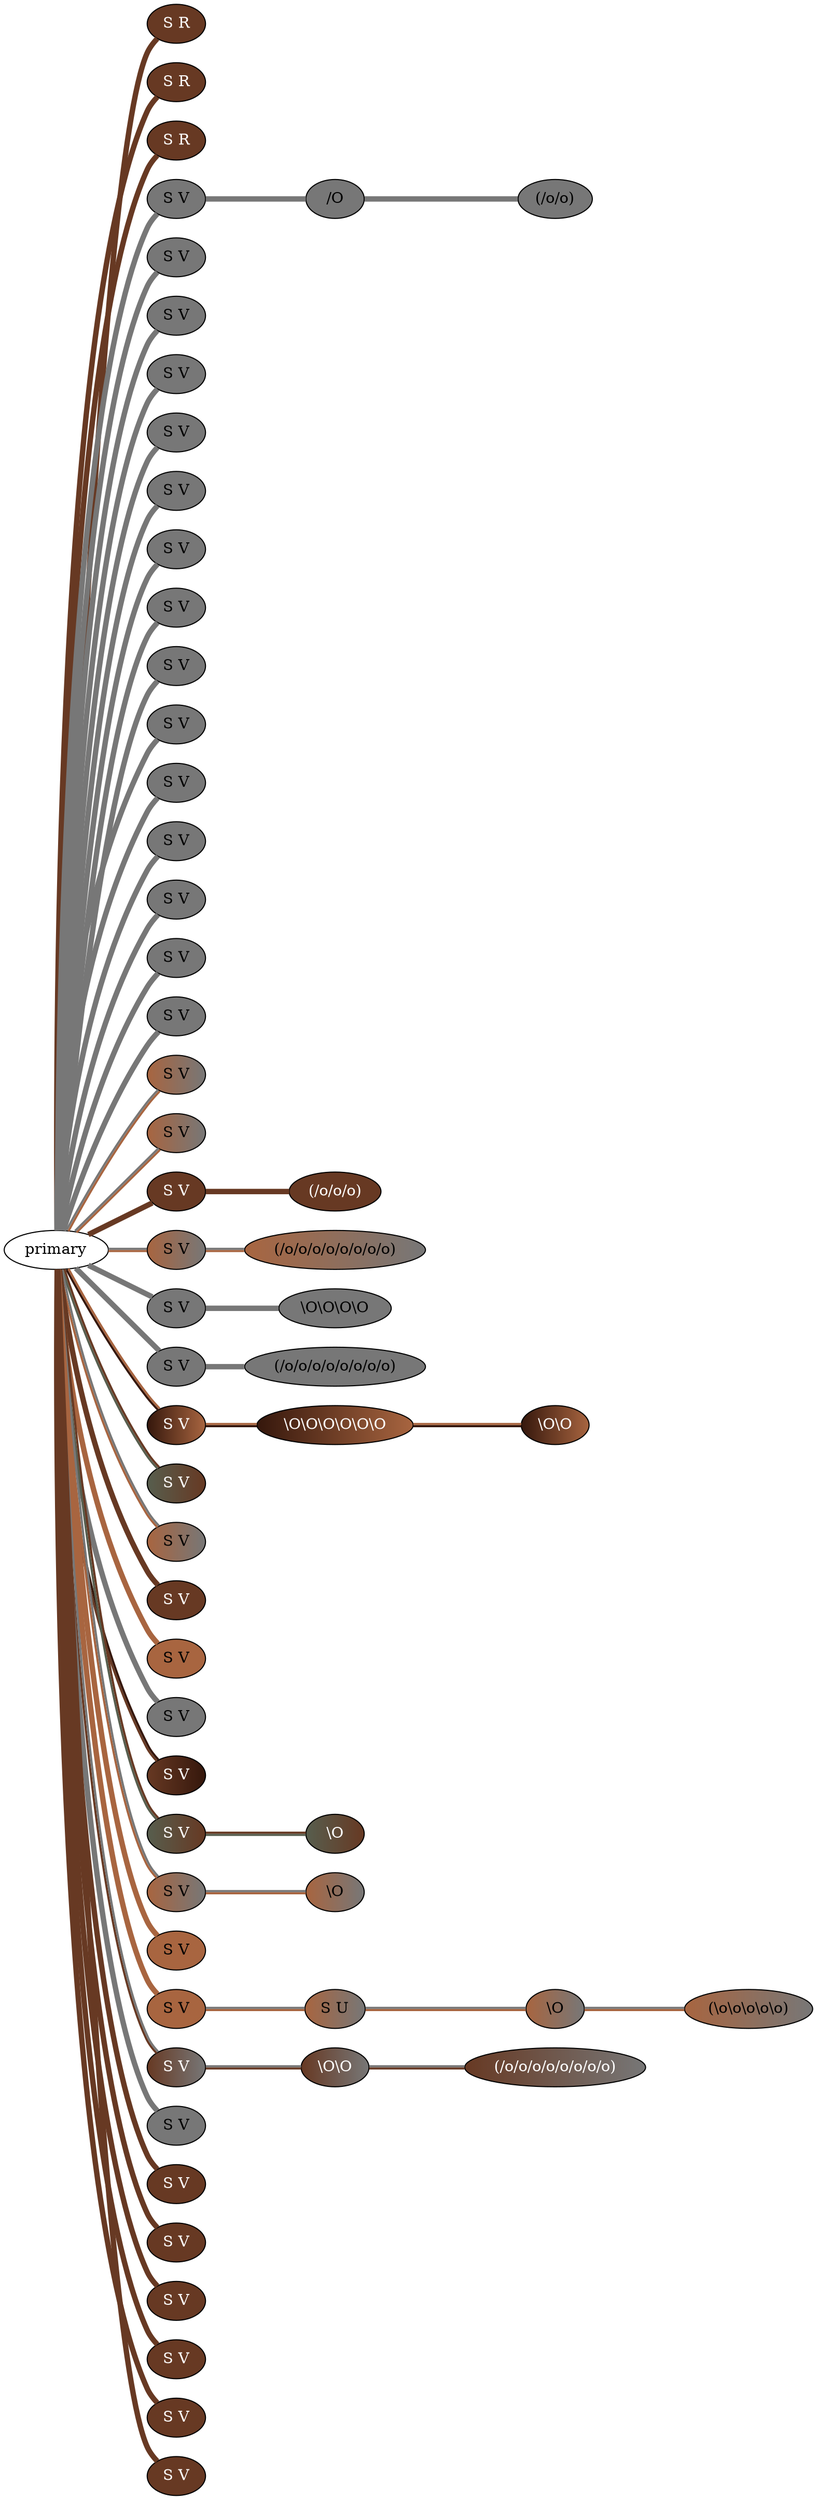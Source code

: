 graph {
 graph [rankdir=LR]
"1" [qtype="pendant_node", pendant_colors="#673923", pendant_ply="S", pendant_attach="R", pendant_length="42.0", label="S R", style=filled, fillcolor="#673923", fontcolor="#ffffff"]
"primary" -- "1" [qtype="pendant_link",penwidth=5,color="#673923"]
"2" [qtype="pendant_node", pendant_colors="#673923", pendant_ply="S", pendant_attach="R", pendant_length="43.0", label="S R", style=filled, fillcolor="#673923", fontcolor="#ffffff"]
"primary" -- "2" [qtype="pendant_link",penwidth=5,color="#673923"]
"3" [qtype="pendant_node", pendant_colors="#673923", pendant_ply="S", pendant_attach="R", pendant_length="33.0", label="S R", style=filled, fillcolor="#673923", fontcolor="#ffffff"]
"primary" -- "3" [qtype="pendant_link",penwidth=5,color="#673923"]
"4" [qtype="pendant_node", pendant_colors="#777777", pendant_ply="S", pendant_attach="V", pendant_length="43.5", label="S V", style=filled, fillcolor="#777777", fontcolor="#000000"]
"primary" -- "4" [qtype="pendant_link",penwidth=5,color="#777777"]
"4:0" [qtype="knot_node", knot_value="1", knot_type="S", knot_position="16.0", knot_spin="S", label="/O", style=filled, fillcolor="#777777" , fontcolor="#000000"]
"4" -- "4:0" [qtype="knot_link",penwidth=5,color="#777777"]
"4:1" [qtype="knot_node", knot_value="2", knot_type="L", knot_position="23.0", knot_spin="S", label="(/o/o)", style=filled, fillcolor="#777777" , fontcolor="#000000"]
"4:0" -- "4:1" [qtype="knot_link",penwidth=5,color="#777777"]
"5" [qtype="pendant_node", pendant_colors="#777777", pendant_ply="S", pendant_attach="V", pendant_length="48.0", label="S V", style=filled, fillcolor="#777777", fontcolor="#000000"]
"primary" -- "5" [qtype="pendant_link",penwidth=5,color="#777777"]
"6" [qtype="pendant_node", pendant_colors="#777777", pendant_ply="S", pendant_attach="V", pendant_length="40.5", label="S V", style=filled, fillcolor="#777777", fontcolor="#000000"]
"primary" -- "6" [qtype="pendant_link",penwidth=5,color="#777777"]
"7" [qtype="pendant_node", pendant_colors="#777777", pendant_ply="S", pendant_attach="V", pendant_length="47.0", label="S V", style=filled, fillcolor="#777777", fontcolor="#000000"]
"primary" -- "7" [qtype="pendant_link",penwidth=5,color="#777777"]
"8" [qtype="pendant_node", pendant_colors="#777777", pendant_ply="S", pendant_attach="V", pendant_length="47.0", label="S V", style=filled, fillcolor="#777777", fontcolor="#000000"]
"primary" -- "8" [qtype="pendant_link",penwidth=5,color="#777777"]
"9" [qtype="pendant_node", pendant_colors="#777777", pendant_ply="S", pendant_attach="V", pendant_length="43.0", label="S V", style=filled, fillcolor="#777777", fontcolor="#000000"]
"primary" -- "9" [qtype="pendant_link",penwidth=5,color="#777777"]
"10" [qtype="pendant_node", pendant_colors="#777777", pendant_ply="S", pendant_attach="V", pendant_length="48.5", label="S V", style=filled, fillcolor="#777777", fontcolor="#000000"]
"primary" -- "10" [qtype="pendant_link",penwidth=5,color="#777777"]
"11" [qtype="pendant_node", pendant_colors="#777777", pendant_ply="S", pendant_attach="V", pendant_length="43.5", label="S V", style=filled, fillcolor="#777777", fontcolor="#000000"]
"primary" -- "11" [qtype="pendant_link",penwidth=5,color="#777777"]
"12" [qtype="pendant_node", pendant_colors="#777777", pendant_ply="S", pendant_attach="V", pendant_length="46.0", label="S V", style=filled, fillcolor="#777777", fontcolor="#000000"]
"primary" -- "12" [qtype="pendant_link",penwidth=5,color="#777777"]
"13" [qtype="pendant_node", pendant_colors="#777777", pendant_ply="S", pendant_attach="V", pendant_length="43.5", label="S V", style=filled, fillcolor="#777777", fontcolor="#000000"]
"primary" -- "13" [qtype="pendant_link",penwidth=5,color="#777777"]
"14" [qtype="pendant_node", pendant_colors="#777777", pendant_ply="S", pendant_attach="V", pendant_length="43.5", label="S V", style=filled, fillcolor="#777777", fontcolor="#000000"]
"primary" -- "14" [qtype="pendant_link",penwidth=5,color="#777777"]
"15" [qtype="pendant_node", pendant_colors="#777777", pendant_ply="S", pendant_attach="V", pendant_length="43.5", label="S V", style=filled, fillcolor="#777777", fontcolor="#000000"]
"primary" -- "15" [qtype="pendant_link",penwidth=5,color="#777777"]
"16" [qtype="pendant_node", pendant_colors="#777777", pendant_ply="S", pendant_attach="V", pendant_length="41.5", label="S V", style=filled, fillcolor="#777777", fontcolor="#000000"]
"primary" -- "16" [qtype="pendant_link",penwidth=5,color="#777777"]
"17" [qtype="pendant_node", pendant_colors="#777777", pendant_ply="S", pendant_attach="V", pendant_length="49.0", label="S V", style=filled, fillcolor="#777777", fontcolor="#000000"]
"primary" -- "17" [qtype="pendant_link",penwidth=5,color="#777777"]
"18" [qtype="pendant_node", pendant_colors="#777777", pendant_ply="S", pendant_attach="V", pendant_length="54.0", label="S V", style=filled, fillcolor="#777777", fontcolor="#000000"]
"primary" -- "18" [qtype="pendant_link",penwidth=5,color="#777777"]
"19" [qtype="pendant_node", pendant_colors="#A86540:#777777", pendant_ply="S", pendant_attach="V", pendant_length="46.0", label="S V", style=filled, fillcolor="#A86540:#777777", fontcolor="#000000"]
"primary" -- "19" [qtype="pendant_link",penwidth=2,color="#A86540:#777777"]
"20" [qtype="pendant_node", pendant_colors="#A86540:#777777", pendant_ply="S", pendant_attach="V", pendant_length="55.0", label="S V", style=filled, fillcolor="#A86540:#777777", fontcolor="#000000"]
"primary" -- "20" [qtype="pendant_link",penwidth=2,color="#A86540:#777777"]
"21" [qtype="pendant_node", pendant_colors="#673923", pendant_ply="S", pendant_attach="V", pendant_length="40.0", label="S V", style=filled, fillcolor="#673923", fontcolor="#ffffff"]
"primary" -- "21" [qtype="pendant_link",penwidth=5,color="#673923"]
"21:0" [qtype="knot_node", knot_value="3", knot_type="L", knot_position="23.5", knot_spin="S", label="(/o/o/o)", style=filled, fillcolor="#673923" , fontcolor="#ffffff"]
"21" -- "21:0" [qtype="knot_link",penwidth=5,color="#673923"]
"22" [qtype="pendant_node", pendant_colors="#A86540:#777777", pendant_ply="S", pendant_attach="V", pendant_length="40.5", label="S V", style=filled, fillcolor="#A86540:#777777", fontcolor="#000000"]
"primary" -- "22" [qtype="pendant_link",penwidth=2,color="#A86540:#777777"]
"22:0" [qtype="knot_node", knot_value="8", knot_type="L", knot_position="22.5", knot_spin="S", label="(/o/o/o/o/o/o/o/o)", style=filled, fillcolor="#A86540:#777777" , fontcolor="#000000"]
"22" -- "22:0" [qtype="knot_link",penwidth=2,color="#A86540:#777777"]
"23" [qtype="pendant_node", pendant_colors="#777777", pendant_ply="S", pendant_attach="V", pendant_length="37.0", label="S V", style=filled, fillcolor="#777777", fontcolor="#000000"]
"primary" -- "23" [qtype="pendant_link",penwidth=5,color="#777777"]
"23:0" [qtype="knot_node", knot_value="4", knot_type="S", knot_position="17.0", knot_spin="Z", label="\\O\\O\\O\\O", style=filled, fillcolor="#777777" , fontcolor="#000000"]
"23" -- "23:0" [qtype="knot_link",penwidth=5,color="#777777"]
"24" [qtype="pendant_node", pendant_colors="#777777", pendant_ply="S", pendant_attach="V", pendant_length="33.0", label="S V", style=filled, fillcolor="#777777", fontcolor="#000000"]
"primary" -- "24" [qtype="pendant_link",penwidth=5,color="#777777"]
"24:0" [qtype="knot_node", knot_value="8", knot_type="L", knot_position="22.0", knot_spin="S", label="(/o/o/o/o/o/o/o/o)", style=filled, fillcolor="#777777" , fontcolor="#000000"]
"24" -- "24:0" [qtype="knot_link",penwidth=5,color="#777777"]
"25" [qtype="pendant_node", pendant_colors="#35170C:#A86540", pendant_ply="S", pendant_attach="V", pendant_length="25.5", label="S V", style=filled, fillcolor="#35170C:#A86540", fontcolor="#ffffff"]
"primary" -- "25" [qtype="pendant_link",penwidth=2,color="#35170C:#A86540"]
"25:0" [qtype="knot_node", knot_value="6", knot_type="S", knot_position="13.0", knot_spin="Z", label="\\O\\O\\O\\O\\O\\O", style=filled, fillcolor="#35170C:#A86540" , fontcolor="#ffffff"]
"25" -- "25:0" [qtype="knot_link",penwidth=2,color="#35170C:#A86540"]
"25:1" [qtype="knot_node", knot_value="2", knot_type="S", knot_position="21.5", knot_spin="Z", label="\\O\\O", style=filled, fillcolor="#35170C:#A86540" , fontcolor="#ffffff"]
"25:0" -- "25:1" [qtype="knot_link",penwidth=2,color="#35170C:#A86540"]
"26" [qtype="pendant_node", pendant_colors="#575E4E:#673923", pendant_ply="S", pendant_attach="V", pendant_length="44.5", label="S V", style=filled, fillcolor="#575E4E:#673923", fontcolor="#ffffff"]
"primary" -- "26" [qtype="pendant_link",penwidth=2,color="#575E4E:#673923"]
"27" [qtype="pendant_node", pendant_colors="#A86540:#777777", pendant_ply="S", pendant_attach="V", pendant_length="45.0", label="S V", style=filled, fillcolor="#A86540:#777777", fontcolor="#000000"]
"primary" -- "27" [qtype="pendant_link",penwidth=2,color="#A86540:#777777"]
"28" [qtype="pendant_node", pendant_colors="#673923", pendant_ply="S", pendant_attach="V", pendant_length="41.0", label="S V", style=filled, fillcolor="#673923", fontcolor="#ffffff"]
"primary" -- "28" [qtype="pendant_link",penwidth=5,color="#673923"]
"29" [qtype="pendant_node", pendant_colors="#A86540", pendant_ply="S", pendant_attach="V", pendant_length="47.5", label="S V", style=filled, fillcolor="#A86540", fontcolor="#000000"]
"primary" -- "29" [qtype="pendant_link",penwidth=5,color="#A86540"]
"30" [qtype="pendant_node", pendant_colors="#777777", pendant_ply="S", pendant_attach="V", pendant_length="42.5", label="S V", style=filled, fillcolor="#777777", fontcolor="#000000"]
"primary" -- "30" [qtype="pendant_link",penwidth=5,color="#777777"]
"31" [qtype="pendant_node", pendant_colors="#673923:#35170C", pendant_ply="S", pendant_attach="V", pendant_length="28.0", label="S V", style=filled, fillcolor="#673923:#35170C", fontcolor="#ffffff"]
"primary" -- "31" [qtype="pendant_link",penwidth=2,color="#673923:#35170C"]
"32" [qtype="pendant_node", pendant_colors="#575E4E:#673923", pendant_ply="S", pendant_attach="V", pendant_length="47.0", label="S V", style=filled, fillcolor="#575E4E:#673923", fontcolor="#ffffff"]
"primary" -- "32" [qtype="pendant_link",penwidth=2,color="#575E4E:#673923"]
"32:0" [qtype="knot_node", knot_value="1", knot_type="S", knot_position="16.5", knot_spin="Z", label="\\O", style=filled, fillcolor="#575E4E:#673923" , fontcolor="#ffffff"]
"32" -- "32:0" [qtype="knot_link",penwidth=2,color="#575E4E:#673923"]
"33" [qtype="pendant_node", pendant_colors="#A86540:#777777", pendant_ply="S", pendant_attach="V", pendant_length="57.0", label="S V", style=filled, fillcolor="#A86540:#777777", fontcolor="#000000"]
"primary" -- "33" [qtype="pendant_link",penwidth=2,color="#A86540:#777777"]
"33:0" [qtype="knot_node", knot_value="1", knot_type="S", knot_position="16.0", knot_spin="Z", label="\\O", style=filled, fillcolor="#A86540:#777777" , fontcolor="#000000"]
"33" -- "33:0" [qtype="knot_link",penwidth=2,color="#A86540:#777777"]
"34" [qtype="pendant_node", pendant_colors="#A86540", pendant_ply="S", pendant_attach="V", pendant_length="42.5", label="S V", style=filled, fillcolor="#A86540", fontcolor="#000000"]
"primary" -- "34" [qtype="pendant_link",penwidth=5,color="#A86540"]
"35" [qtype="pendant_node", pendant_colors="#A86540", pendant_ply="S", pendant_attach="V", pendant_length="50.5", label="S V", style=filled, fillcolor="#A86540", fontcolor="#000000"]
"primary" -- "35" [qtype="pendant_link",penwidth=5,color="#A86540"]
"35s1" [qtype="pendant_node", pendant_colors="#A86540:#777777", pendant_ply="S", pendant_attach="U", pendant_length="33.5", label="S U", style=filled, fillcolor="#A86540:#777777", fontcolor="#000000"]
"35" -- "35s1" [qtype="pendant_link",penwidth=2,color="#A86540:#777777"]
"35s1:0" [qtype="knot_node", knot_value="1", knot_type="S", knot_position="14.5", knot_spin="Z", label="\\O", style=filled, fillcolor="#A86540:#777777" , fontcolor="#000000"]
"35s1" -- "35s1:0" [qtype="knot_link",penwidth=2,color="#A86540:#777777"]
"35s1:1" [qtype="knot_node", knot_value="5", knot_type="L", knot_position="21.0", knot_spin="Z", label="(\\o\\o\\o\\o\\o)", style=filled, fillcolor="#A86540:#777777" , fontcolor="#000000"]
"35s1:0" -- "35s1:1" [qtype="knot_link",penwidth=2,color="#A86540:#777777"]
"36" [qtype="pendant_node", pendant_colors="#673923:#777777", pendant_ply="S", pendant_attach="V", pendant_length="39.5", label="S V", style=filled, fillcolor="#673923:#777777", fontcolor="#ffffff"]
"primary" -- "36" [qtype="pendant_link",penwidth=2,color="#673923:#777777"]
"36:0" [qtype="knot_node", knot_value="2", knot_type="S", knot_position="15.5", knot_spin="Z", label="\\O\\O", style=filled, fillcolor="#673923:#777777" , fontcolor="#ffffff"]
"36" -- "36:0" [qtype="knot_link",penwidth=2,color="#673923:#777777"]
"36:1" [qtype="knot_node", knot_value="8", knot_type="L", knot_position="22.5", knot_spin="S", label="(/o/o/o/o/o/o/o/o)", style=filled, fillcolor="#673923:#777777" , fontcolor="#ffffff"]
"36:0" -- "36:1" [qtype="knot_link",penwidth=2,color="#673923:#777777"]
"37" [qtype="pendant_node", pendant_colors="#777777", pendant_ply="S", pendant_attach="V", pendant_length="46.5", label="S V", style=filled, fillcolor="#777777", fontcolor="#000000"]
"primary" -- "37" [qtype="pendant_link",penwidth=5,color="#777777"]
"38" [qtype="pendant_node", pendant_colors="#673923", pendant_ply="S", pendant_attach="V", pendant_length="40.0", label="S V", style=filled, fillcolor="#673923", fontcolor="#ffffff"]
"primary" -- "38" [qtype="pendant_link",penwidth=5,color="#673923"]
"39" [qtype="pendant_node", pendant_colors="#673923", pendant_ply="S", pendant_attach="V", pendant_length="39.5", label="S V", style=filled, fillcolor="#673923", fontcolor="#ffffff"]
"primary" -- "39" [qtype="pendant_link",penwidth=5,color="#673923"]
"40" [qtype="pendant_node", pendant_colors="#673923", pendant_ply="S", pendant_attach="V", pendant_length="43.5", label="S V", style=filled, fillcolor="#673923", fontcolor="#ffffff"]
"primary" -- "40" [qtype="pendant_link",penwidth=5,color="#673923"]
"41" [qtype="pendant_node", pendant_colors="#673923", pendant_ply="S", pendant_attach="V", pendant_length="43.5", label="S V", style=filled, fillcolor="#673923", fontcolor="#ffffff"]
"primary" -- "41" [qtype="pendant_link",penwidth=5,color="#673923"]
"42" [qtype="pendant_node", pendant_colors="#673923", pendant_ply="S", pendant_attach="V", pendant_length="42.5", label="S V", style=filled, fillcolor="#673923", fontcolor="#ffffff"]
"primary" -- "42" [qtype="pendant_link",penwidth=5,color="#673923"]
"43" [qtype="pendant_node", pendant_colors="#673923", pendant_ply="S", pendant_attach="V", pendant_length="39.5", label="S V", style=filled, fillcolor="#673923", fontcolor="#ffffff"]
"primary" -- "43" [qtype="pendant_link",penwidth=5,color="#673923"]
}
